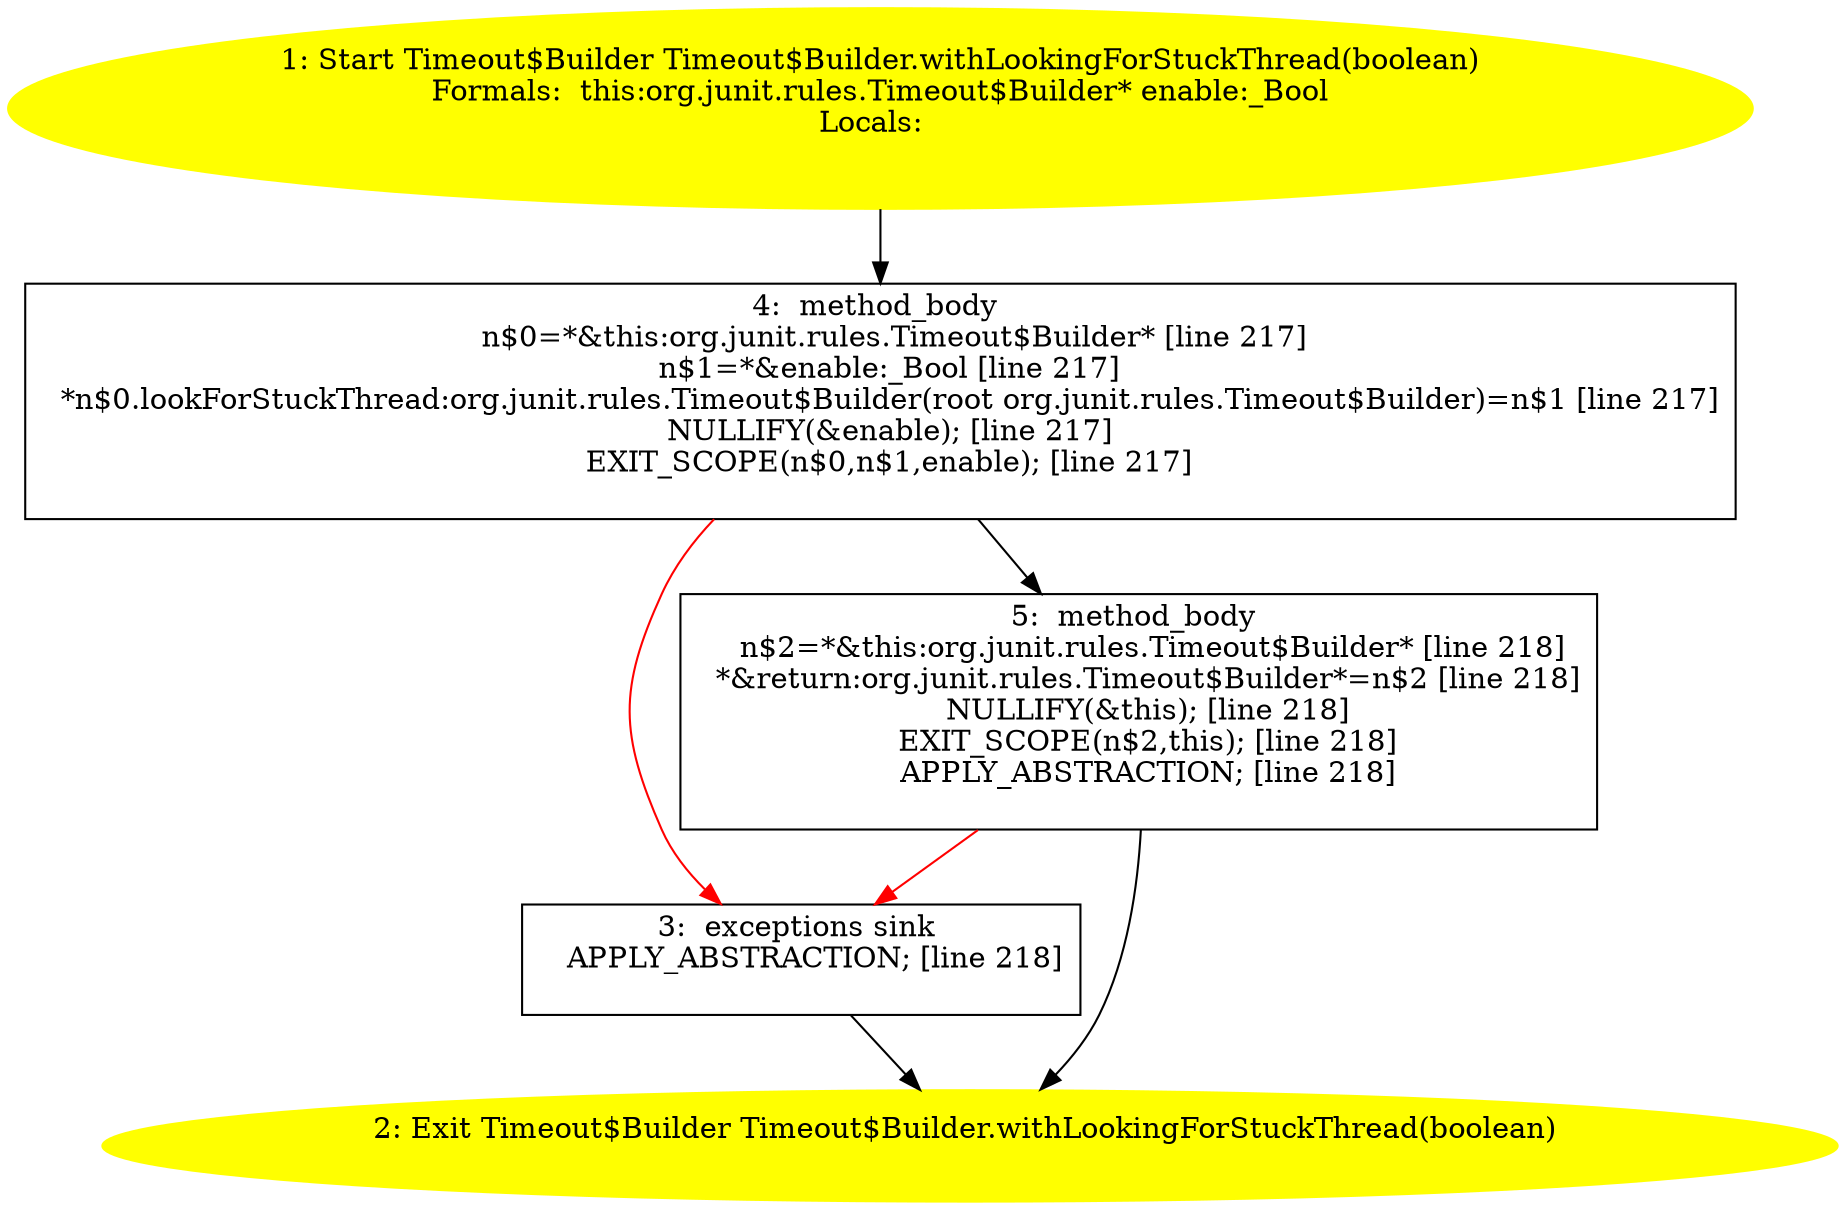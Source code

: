 /* @generated */
digraph cfg {
"org.junit.rules.Timeout$Builder.withLookingForStuckThread(boolean):org.junit.rules.Timeout$Builder.c43fa6d4563288823f1f08505db93983_1" [label="1: Start Timeout$Builder Timeout$Builder.withLookingForStuckThread(boolean)\nFormals:  this:org.junit.rules.Timeout$Builder* enable:_Bool\nLocals:  \n  " color=yellow style=filled]
	

	 "org.junit.rules.Timeout$Builder.withLookingForStuckThread(boolean):org.junit.rules.Timeout$Builder.c43fa6d4563288823f1f08505db93983_1" -> "org.junit.rules.Timeout$Builder.withLookingForStuckThread(boolean):org.junit.rules.Timeout$Builder.c43fa6d4563288823f1f08505db93983_4" ;
"org.junit.rules.Timeout$Builder.withLookingForStuckThread(boolean):org.junit.rules.Timeout$Builder.c43fa6d4563288823f1f08505db93983_2" [label="2: Exit Timeout$Builder Timeout$Builder.withLookingForStuckThread(boolean) \n  " color=yellow style=filled]
	

"org.junit.rules.Timeout$Builder.withLookingForStuckThread(boolean):org.junit.rules.Timeout$Builder.c43fa6d4563288823f1f08505db93983_3" [label="3:  exceptions sink \n   APPLY_ABSTRACTION; [line 218]\n " shape="box"]
	

	 "org.junit.rules.Timeout$Builder.withLookingForStuckThread(boolean):org.junit.rules.Timeout$Builder.c43fa6d4563288823f1f08505db93983_3" -> "org.junit.rules.Timeout$Builder.withLookingForStuckThread(boolean):org.junit.rules.Timeout$Builder.c43fa6d4563288823f1f08505db93983_2" ;
"org.junit.rules.Timeout$Builder.withLookingForStuckThread(boolean):org.junit.rules.Timeout$Builder.c43fa6d4563288823f1f08505db93983_4" [label="4:  method_body \n   n$0=*&this:org.junit.rules.Timeout$Builder* [line 217]\n  n$1=*&enable:_Bool [line 217]\n  *n$0.lookForStuckThread:org.junit.rules.Timeout$Builder(root org.junit.rules.Timeout$Builder)=n$1 [line 217]\n  NULLIFY(&enable); [line 217]\n  EXIT_SCOPE(n$0,n$1,enable); [line 217]\n " shape="box"]
	

	 "org.junit.rules.Timeout$Builder.withLookingForStuckThread(boolean):org.junit.rules.Timeout$Builder.c43fa6d4563288823f1f08505db93983_4" -> "org.junit.rules.Timeout$Builder.withLookingForStuckThread(boolean):org.junit.rules.Timeout$Builder.c43fa6d4563288823f1f08505db93983_5" ;
	 "org.junit.rules.Timeout$Builder.withLookingForStuckThread(boolean):org.junit.rules.Timeout$Builder.c43fa6d4563288823f1f08505db93983_4" -> "org.junit.rules.Timeout$Builder.withLookingForStuckThread(boolean):org.junit.rules.Timeout$Builder.c43fa6d4563288823f1f08505db93983_3" [color="red" ];
"org.junit.rules.Timeout$Builder.withLookingForStuckThread(boolean):org.junit.rules.Timeout$Builder.c43fa6d4563288823f1f08505db93983_5" [label="5:  method_body \n   n$2=*&this:org.junit.rules.Timeout$Builder* [line 218]\n  *&return:org.junit.rules.Timeout$Builder*=n$2 [line 218]\n  NULLIFY(&this); [line 218]\n  EXIT_SCOPE(n$2,this); [line 218]\n  APPLY_ABSTRACTION; [line 218]\n " shape="box"]
	

	 "org.junit.rules.Timeout$Builder.withLookingForStuckThread(boolean):org.junit.rules.Timeout$Builder.c43fa6d4563288823f1f08505db93983_5" -> "org.junit.rules.Timeout$Builder.withLookingForStuckThread(boolean):org.junit.rules.Timeout$Builder.c43fa6d4563288823f1f08505db93983_2" ;
	 "org.junit.rules.Timeout$Builder.withLookingForStuckThread(boolean):org.junit.rules.Timeout$Builder.c43fa6d4563288823f1f08505db93983_5" -> "org.junit.rules.Timeout$Builder.withLookingForStuckThread(boolean):org.junit.rules.Timeout$Builder.c43fa6d4563288823f1f08505db93983_3" [color="red" ];
}
